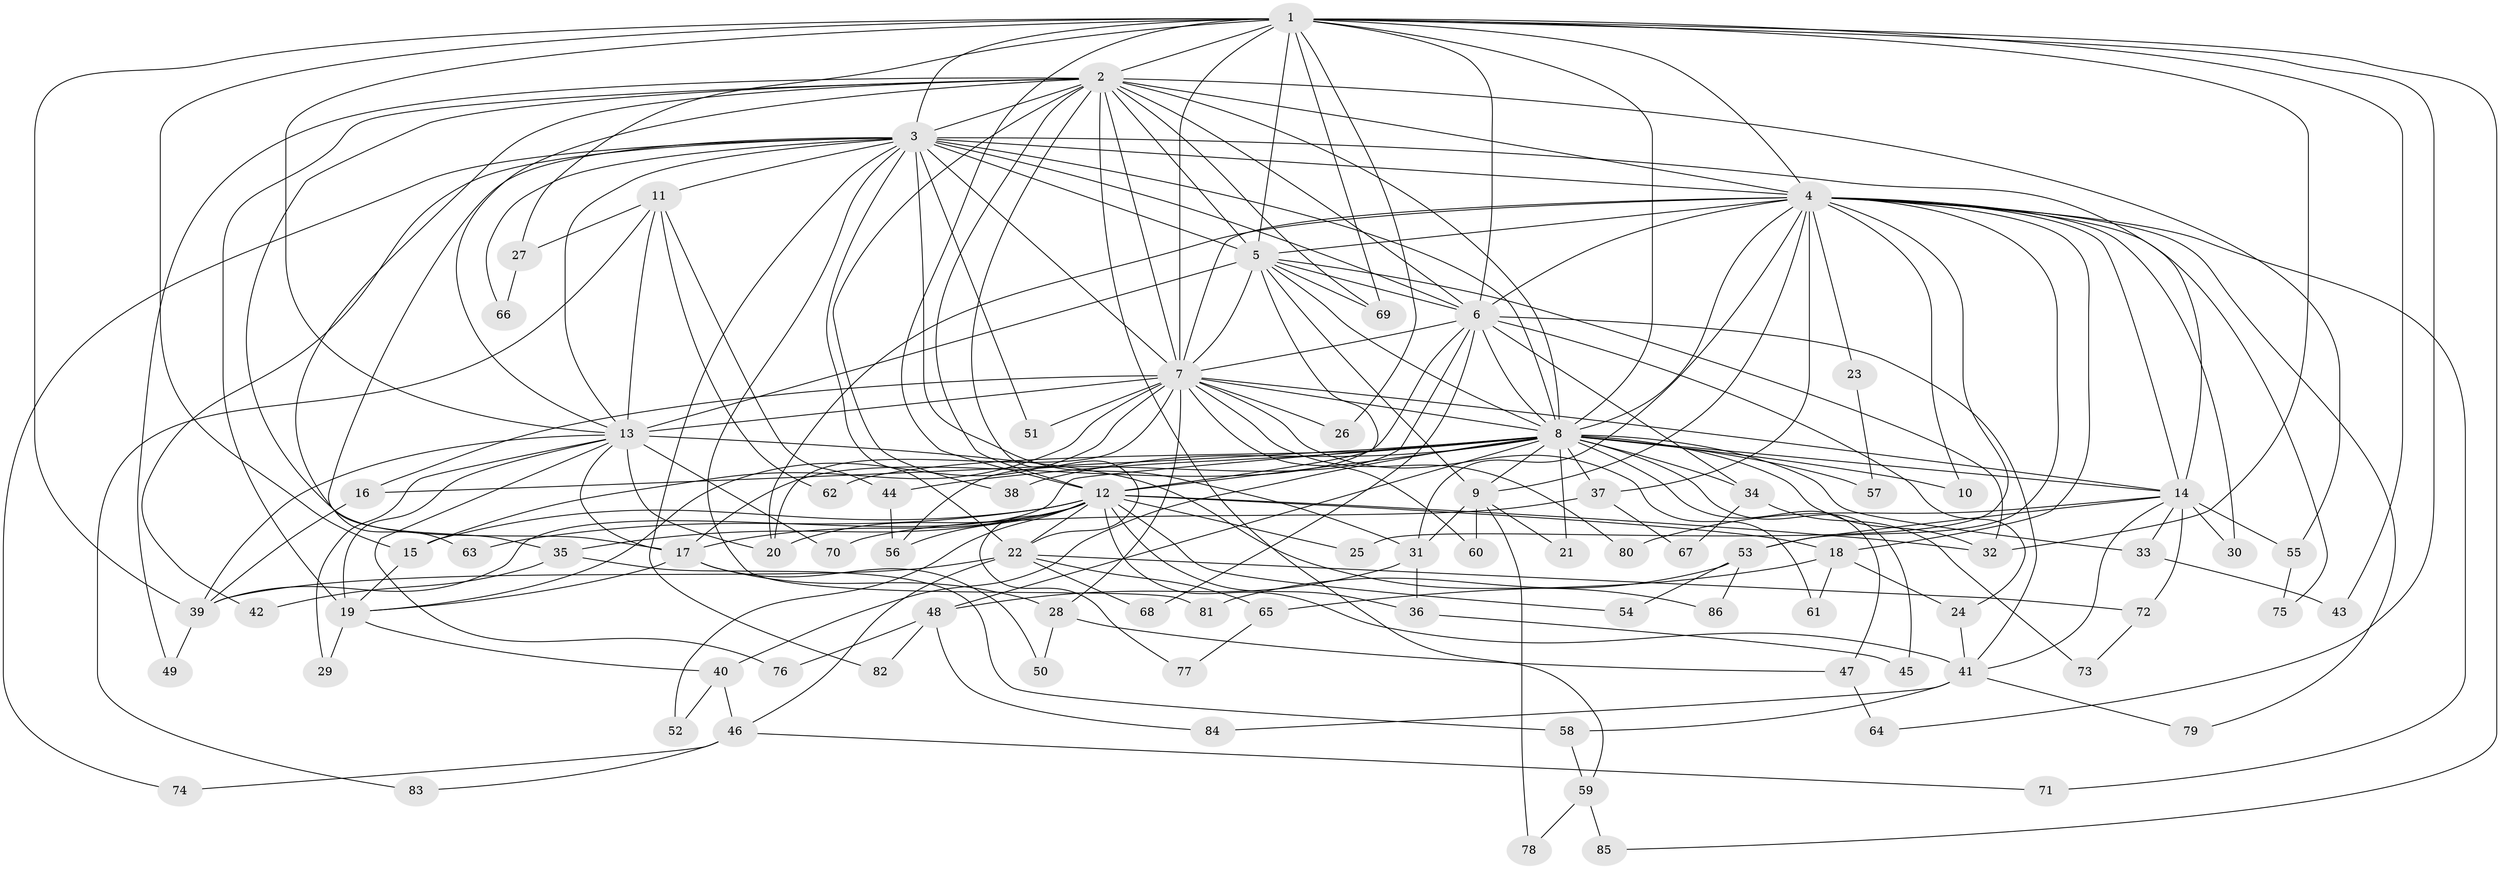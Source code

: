 // original degree distribution, {17: 0.014084507042253521, 24: 0.007042253521126761, 20: 0.007042253521126761, 25: 0.007042253521126761, 23: 0.007042253521126761, 32: 0.007042253521126761, 16: 0.007042253521126761, 14: 0.02112676056338028, 29: 0.007042253521126761, 5: 0.06338028169014084, 2: 0.5774647887323944, 7: 0.007042253521126761, 8: 0.014084507042253521, 12: 0.007042253521126761, 3: 0.14084507042253522, 9: 0.007042253521126761, 6: 0.014084507042253521, 4: 0.08450704225352113}
// Generated by graph-tools (version 1.1) at 2025/49/03/04/25 22:49:20]
// undirected, 86 vertices, 210 edges
graph export_dot {
  node [color=gray90,style=filled];
  1;
  2;
  3;
  4;
  5;
  6;
  7;
  8;
  9;
  10;
  11;
  12;
  13;
  14;
  15;
  16;
  17;
  18;
  19;
  20;
  21;
  22;
  23;
  24;
  25;
  26;
  27;
  28;
  29;
  30;
  31;
  32;
  33;
  34;
  35;
  36;
  37;
  38;
  39;
  40;
  41;
  42;
  43;
  44;
  45;
  46;
  47;
  48;
  49;
  50;
  51;
  52;
  53;
  54;
  55;
  56;
  57;
  58;
  59;
  60;
  61;
  62;
  63;
  64;
  65;
  66;
  67;
  68;
  69;
  70;
  71;
  72;
  73;
  74;
  75;
  76;
  77;
  78;
  79;
  80;
  81;
  82;
  83;
  84;
  85;
  86;
  1 -- 2 [weight=3.0];
  1 -- 3 [weight=4.0];
  1 -- 4 [weight=2.0];
  1 -- 5 [weight=3.0];
  1 -- 6 [weight=5.0];
  1 -- 7 [weight=3.0];
  1 -- 8 [weight=2.0];
  1 -- 12 [weight=2.0];
  1 -- 13 [weight=2.0];
  1 -- 15 [weight=2.0];
  1 -- 26 [weight=1.0];
  1 -- 27 [weight=1.0];
  1 -- 32 [weight=1.0];
  1 -- 39 [weight=1.0];
  1 -- 43 [weight=1.0];
  1 -- 64 [weight=1.0];
  1 -- 69 [weight=1.0];
  1 -- 85 [weight=1.0];
  2 -- 3 [weight=2.0];
  2 -- 4 [weight=1.0];
  2 -- 5 [weight=1.0];
  2 -- 6 [weight=2.0];
  2 -- 7 [weight=1.0];
  2 -- 8 [weight=2.0];
  2 -- 12 [weight=2.0];
  2 -- 13 [weight=1.0];
  2 -- 17 [weight=1.0];
  2 -- 19 [weight=1.0];
  2 -- 22 [weight=1.0];
  2 -- 35 [weight=1.0];
  2 -- 38 [weight=1.0];
  2 -- 49 [weight=1.0];
  2 -- 55 [weight=1.0];
  2 -- 59 [weight=1.0];
  2 -- 69 [weight=1.0];
  3 -- 4 [weight=3.0];
  3 -- 5 [weight=2.0];
  3 -- 6 [weight=3.0];
  3 -- 7 [weight=2.0];
  3 -- 8 [weight=2.0];
  3 -- 11 [weight=2.0];
  3 -- 13 [weight=1.0];
  3 -- 14 [weight=2.0];
  3 -- 22 [weight=1.0];
  3 -- 31 [weight=1.0];
  3 -- 42 [weight=1.0];
  3 -- 51 [weight=1.0];
  3 -- 63 [weight=1.0];
  3 -- 66 [weight=1.0];
  3 -- 74 [weight=1.0];
  3 -- 81 [weight=1.0];
  3 -- 82 [weight=1.0];
  4 -- 5 [weight=1.0];
  4 -- 6 [weight=1.0];
  4 -- 7 [weight=1.0];
  4 -- 8 [weight=1.0];
  4 -- 9 [weight=1.0];
  4 -- 10 [weight=1.0];
  4 -- 14 [weight=1.0];
  4 -- 18 [weight=1.0];
  4 -- 20 [weight=1.0];
  4 -- 23 [weight=1.0];
  4 -- 25 [weight=1.0];
  4 -- 30 [weight=1.0];
  4 -- 31 [weight=1.0];
  4 -- 37 [weight=1.0];
  4 -- 53 [weight=1.0];
  4 -- 71 [weight=1.0];
  4 -- 75 [weight=1.0];
  4 -- 79 [weight=1.0];
  5 -- 6 [weight=1.0];
  5 -- 7 [weight=1.0];
  5 -- 8 [weight=1.0];
  5 -- 9 [weight=1.0];
  5 -- 12 [weight=4.0];
  5 -- 13 [weight=15.0];
  5 -- 32 [weight=1.0];
  5 -- 69 [weight=1.0];
  6 -- 7 [weight=1.0];
  6 -- 8 [weight=1.0];
  6 -- 17 [weight=1.0];
  6 -- 24 [weight=1.0];
  6 -- 34 [weight=1.0];
  6 -- 41 [weight=1.0];
  6 -- 56 [weight=1.0];
  6 -- 68 [weight=1.0];
  7 -- 8 [weight=1.0];
  7 -- 13 [weight=2.0];
  7 -- 14 [weight=2.0];
  7 -- 15 [weight=1.0];
  7 -- 16 [weight=1.0];
  7 -- 19 [weight=1.0];
  7 -- 20 [weight=2.0];
  7 -- 26 [weight=1.0];
  7 -- 28 [weight=1.0];
  7 -- 51 [weight=1.0];
  7 -- 60 [weight=1.0];
  7 -- 61 [weight=1.0];
  7 -- 80 [weight=1.0];
  8 -- 9 [weight=1.0];
  8 -- 10 [weight=1.0];
  8 -- 12 [weight=1.0];
  8 -- 14 [weight=1.0];
  8 -- 16 [weight=1.0];
  8 -- 21 [weight=1.0];
  8 -- 32 [weight=1.0];
  8 -- 33 [weight=1.0];
  8 -- 34 [weight=1.0];
  8 -- 37 [weight=1.0];
  8 -- 38 [weight=1.0];
  8 -- 39 [weight=1.0];
  8 -- 40 [weight=1.0];
  8 -- 44 [weight=1.0];
  8 -- 45 [weight=1.0];
  8 -- 47 [weight=1.0];
  8 -- 48 [weight=1.0];
  8 -- 57 [weight=1.0];
  8 -- 62 [weight=1.0];
  9 -- 21 [weight=1.0];
  9 -- 31 [weight=1.0];
  9 -- 60 [weight=1.0];
  9 -- 78 [weight=1.0];
  11 -- 13 [weight=1.0];
  11 -- 27 [weight=1.0];
  11 -- 44 [weight=1.0];
  11 -- 62 [weight=1.0];
  11 -- 83 [weight=1.0];
  12 -- 15 [weight=11.0];
  12 -- 17 [weight=1.0];
  12 -- 18 [weight=1.0];
  12 -- 20 [weight=1.0];
  12 -- 22 [weight=1.0];
  12 -- 25 [weight=1.0];
  12 -- 32 [weight=1.0];
  12 -- 35 [weight=1.0];
  12 -- 36 [weight=1.0];
  12 -- 41 [weight=1.0];
  12 -- 52 [weight=1.0];
  12 -- 54 [weight=1.0];
  12 -- 56 [weight=1.0];
  12 -- 63 [weight=1.0];
  12 -- 77 [weight=1.0];
  13 -- 17 [weight=3.0];
  13 -- 19 [weight=1.0];
  13 -- 20 [weight=1.0];
  13 -- 29 [weight=1.0];
  13 -- 39 [weight=2.0];
  13 -- 70 [weight=1.0];
  13 -- 76 [weight=1.0];
  13 -- 86 [weight=1.0];
  14 -- 30 [weight=1.0];
  14 -- 33 [weight=1.0];
  14 -- 41 [weight=1.0];
  14 -- 53 [weight=1.0];
  14 -- 55 [weight=1.0];
  14 -- 72 [weight=1.0];
  14 -- 80 [weight=1.0];
  15 -- 19 [weight=1.0];
  16 -- 39 [weight=1.0];
  17 -- 19 [weight=1.0];
  17 -- 28 [weight=1.0];
  17 -- 50 [weight=1.0];
  18 -- 24 [weight=1.0];
  18 -- 61 [weight=1.0];
  18 -- 65 [weight=1.0];
  19 -- 29 [weight=1.0];
  19 -- 40 [weight=1.0];
  22 -- 39 [weight=1.0];
  22 -- 46 [weight=1.0];
  22 -- 65 [weight=1.0];
  22 -- 68 [weight=1.0];
  22 -- 72 [weight=1.0];
  23 -- 57 [weight=1.0];
  24 -- 41 [weight=1.0];
  27 -- 66 [weight=1.0];
  28 -- 47 [weight=1.0];
  28 -- 50 [weight=1.0];
  31 -- 36 [weight=1.0];
  31 -- 48 [weight=1.0];
  33 -- 43 [weight=1.0];
  34 -- 67 [weight=1.0];
  34 -- 73 [weight=1.0];
  35 -- 42 [weight=1.0];
  35 -- 58 [weight=1.0];
  36 -- 45 [weight=1.0];
  37 -- 67 [weight=1.0];
  37 -- 70 [weight=1.0];
  39 -- 49 [weight=1.0];
  40 -- 46 [weight=1.0];
  40 -- 52 [weight=1.0];
  41 -- 58 [weight=1.0];
  41 -- 79 [weight=1.0];
  41 -- 84 [weight=1.0];
  44 -- 56 [weight=1.0];
  46 -- 71 [weight=1.0];
  46 -- 74 [weight=1.0];
  46 -- 83 [weight=1.0];
  47 -- 64 [weight=1.0];
  48 -- 76 [weight=1.0];
  48 -- 82 [weight=1.0];
  48 -- 84 [weight=1.0];
  53 -- 54 [weight=1.0];
  53 -- 81 [weight=1.0];
  53 -- 86 [weight=1.0];
  55 -- 75 [weight=1.0];
  58 -- 59 [weight=1.0];
  59 -- 78 [weight=1.0];
  59 -- 85 [weight=1.0];
  65 -- 77 [weight=1.0];
  72 -- 73 [weight=1.0];
}
